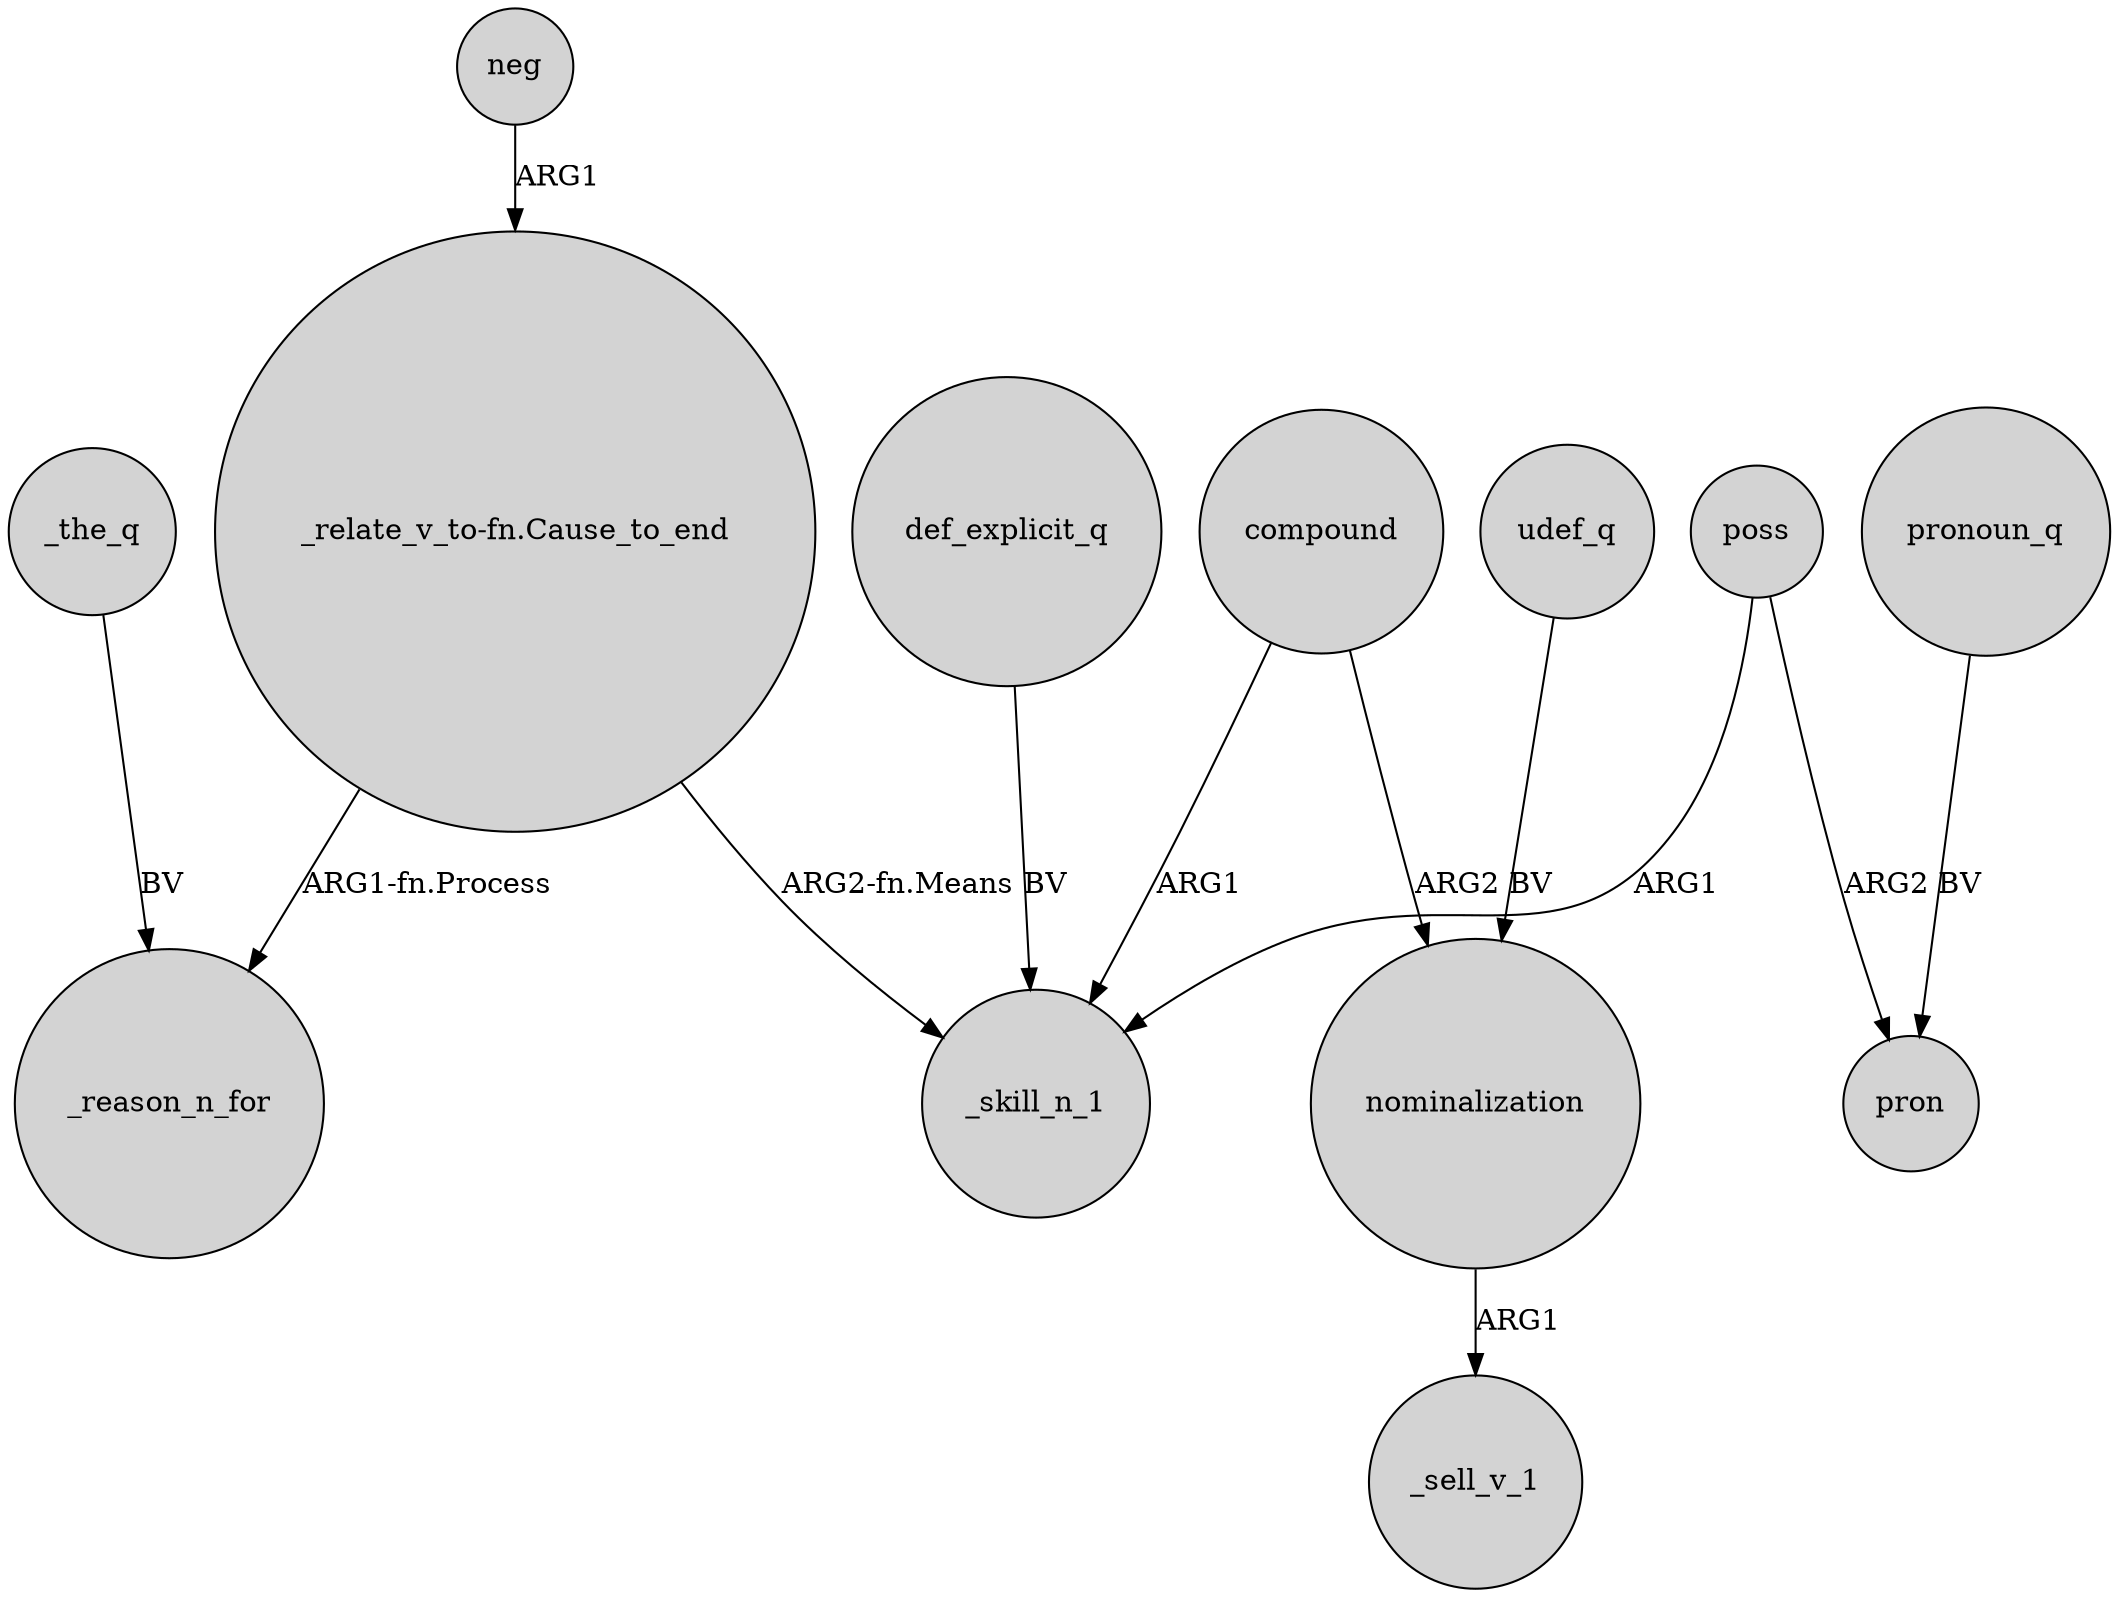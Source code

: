 digraph {
	node [shape=circle style=filled]
	neg -> "_relate_v_to-fn.Cause_to_end" [label=ARG1]
	"_relate_v_to-fn.Cause_to_end" -> _reason_n_for [label="ARG1-fn.Process"]
	poss -> pron [label=ARG2]
	compound -> _skill_n_1 [label=ARG1]
	compound -> nominalization [label=ARG2]
	"_relate_v_to-fn.Cause_to_end" -> _skill_n_1 [label="ARG2-fn.Means"]
	pronoun_q -> pron [label=BV]
	_the_q -> _reason_n_for [label=BV]
	def_explicit_q -> _skill_n_1 [label=BV]
	poss -> _skill_n_1 [label=ARG1]
	nominalization -> _sell_v_1 [label=ARG1]
	udef_q -> nominalization [label=BV]
}
